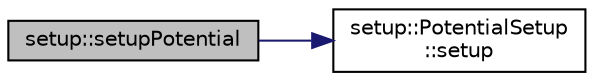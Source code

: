 digraph "setup::setupPotential"
{
 // LATEX_PDF_SIZE
  edge [fontname="Helvetica",fontsize="10",labelfontname="Helvetica",labelfontsize="10"];
  node [fontname="Helvetica",fontsize="10",shape=record];
  rankdir="LR";
  Node1 [label="setup::setupPotential",height=0.2,width=0.4,color="black", fillcolor="grey75", style="filled", fontcolor="black",tooltip="wrapper to create PotentialSetup object and call setup"];
  Node1 -> Node2 [color="midnightblue",fontsize="10",style="solid",fontname="Helvetica"];
  Node2 [label="setup::PotentialSetup\l::setup",height=0.2,width=0.4,color="black", fillcolor="white", style="filled",URL="$classsetup_1_1PotentialSetup.html#ad34dd4e8183c967bbf23c3fe3e154ffc",tooltip="sets all nonBonded potential types"];
}

